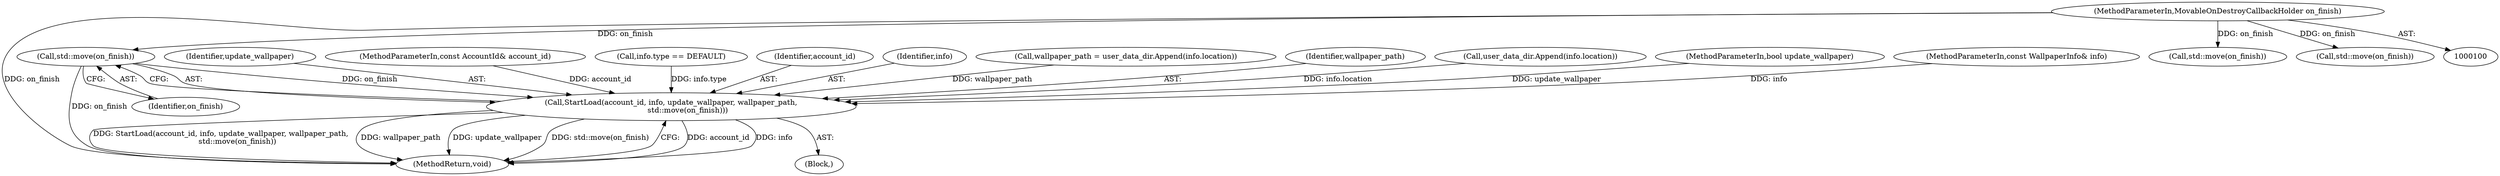 digraph "0_Chrome_39595f8d4dffcb644d438106dcb64a30c139ff0e_6@API" {
"1000243" [label="(Call,std::move(on_finish))"];
"1000104" [label="(MethodParameterIn,MovableOnDestroyCallbackHolder on_finish)"];
"1000238" [label="(Call,StartLoad(account_id, info, update_wallpaper, wallpaper_path,\n              std::move(on_finish)))"];
"1000241" [label="(Identifier,update_wallpaper)"];
"1000238" [label="(Call,StartLoad(account_id, info, update_wallpaper, wallpaper_path,\n              std::move(on_finish)))"];
"1000101" [label="(MethodParameterIn,const AccountId& account_id)"];
"1000216" [label="(Call,info.type == DEFAULT)"];
"1000104" [label="(MethodParameterIn,MovableOnDestroyCallbackHolder on_finish)"];
"1000243" [label="(Call,std::move(on_finish))"];
"1000212" [label="(Call,std::move(on_finish))"];
"1000255" [label="(MethodReturn,void)"];
"1000253" [label="(Call,std::move(on_finish))"];
"1000239" [label="(Identifier,account_id)"];
"1000240" [label="(Identifier,info)"];
"1000232" [label="(Call,wallpaper_path = user_data_dir.Append(info.location))"];
"1000242" [label="(Identifier,wallpaper_path)"];
"1000234" [label="(Call,user_data_dir.Append(info.location))"];
"1000103" [label="(MethodParameterIn,bool update_wallpaper)"];
"1000221" [label="(Block,)"];
"1000244" [label="(Identifier,on_finish)"];
"1000102" [label="(MethodParameterIn,const WallpaperInfo& info)"];
"1000243" -> "1000238"  [label="AST: "];
"1000243" -> "1000244"  [label="CFG: "];
"1000244" -> "1000243"  [label="AST: "];
"1000238" -> "1000243"  [label="CFG: "];
"1000243" -> "1000255"  [label="DDG: on_finish"];
"1000243" -> "1000238"  [label="DDG: on_finish"];
"1000104" -> "1000243"  [label="DDG: on_finish"];
"1000104" -> "1000100"  [label="AST: "];
"1000104" -> "1000255"  [label="DDG: on_finish"];
"1000104" -> "1000212"  [label="DDG: on_finish"];
"1000104" -> "1000253"  [label="DDG: on_finish"];
"1000238" -> "1000221"  [label="AST: "];
"1000239" -> "1000238"  [label="AST: "];
"1000240" -> "1000238"  [label="AST: "];
"1000241" -> "1000238"  [label="AST: "];
"1000242" -> "1000238"  [label="AST: "];
"1000255" -> "1000238"  [label="CFG: "];
"1000238" -> "1000255"  [label="DDG: account_id"];
"1000238" -> "1000255"  [label="DDG: info"];
"1000238" -> "1000255"  [label="DDG: StartLoad(account_id, info, update_wallpaper, wallpaper_path,\n              std::move(on_finish))"];
"1000238" -> "1000255"  [label="DDG: wallpaper_path"];
"1000238" -> "1000255"  [label="DDG: update_wallpaper"];
"1000238" -> "1000255"  [label="DDG: std::move(on_finish)"];
"1000101" -> "1000238"  [label="DDG: account_id"];
"1000234" -> "1000238"  [label="DDG: info.location"];
"1000216" -> "1000238"  [label="DDG: info.type"];
"1000102" -> "1000238"  [label="DDG: info"];
"1000103" -> "1000238"  [label="DDG: update_wallpaper"];
"1000232" -> "1000238"  [label="DDG: wallpaper_path"];
}
